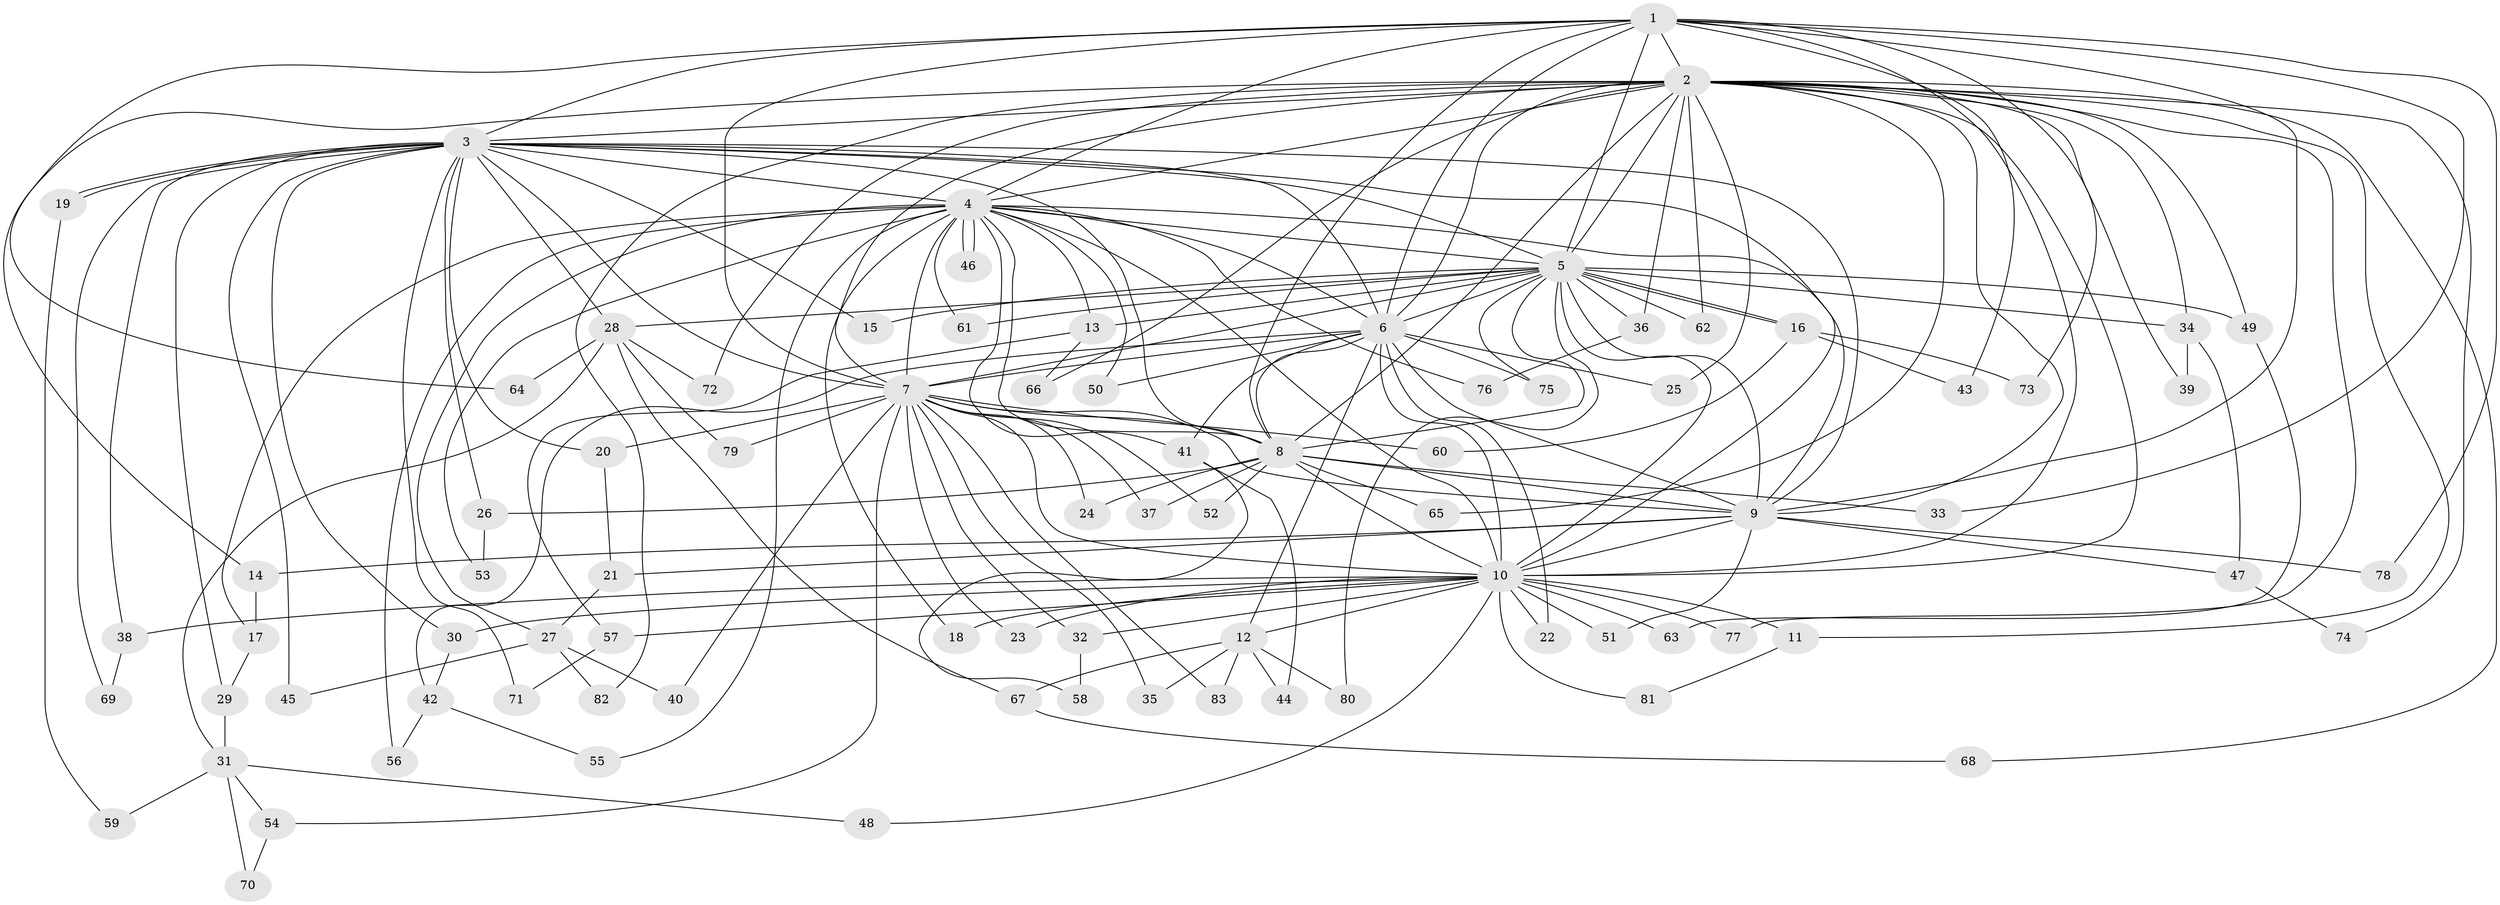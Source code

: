 // Generated by graph-tools (version 1.1) at 2025/25/03/09/25 03:25:51]
// undirected, 83 vertices, 191 edges
graph export_dot {
graph [start="1"]
  node [color=gray90,style=filled];
  1;
  2;
  3;
  4;
  5;
  6;
  7;
  8;
  9;
  10;
  11;
  12;
  13;
  14;
  15;
  16;
  17;
  18;
  19;
  20;
  21;
  22;
  23;
  24;
  25;
  26;
  27;
  28;
  29;
  30;
  31;
  32;
  33;
  34;
  35;
  36;
  37;
  38;
  39;
  40;
  41;
  42;
  43;
  44;
  45;
  46;
  47;
  48;
  49;
  50;
  51;
  52;
  53;
  54;
  55;
  56;
  57;
  58;
  59;
  60;
  61;
  62;
  63;
  64;
  65;
  66;
  67;
  68;
  69;
  70;
  71;
  72;
  73;
  74;
  75;
  76;
  77;
  78;
  79;
  80;
  81;
  82;
  83;
  1 -- 2;
  1 -- 3;
  1 -- 4;
  1 -- 5;
  1 -- 6;
  1 -- 7;
  1 -- 8;
  1 -- 9;
  1 -- 10;
  1 -- 33;
  1 -- 43;
  1 -- 64;
  1 -- 73;
  1 -- 78;
  2 -- 3;
  2 -- 4;
  2 -- 5;
  2 -- 6;
  2 -- 7;
  2 -- 8;
  2 -- 9;
  2 -- 10;
  2 -- 11;
  2 -- 14;
  2 -- 25;
  2 -- 34;
  2 -- 36;
  2 -- 39;
  2 -- 49;
  2 -- 62;
  2 -- 65;
  2 -- 66;
  2 -- 68;
  2 -- 72;
  2 -- 74;
  2 -- 77;
  2 -- 82;
  3 -- 4;
  3 -- 5;
  3 -- 6;
  3 -- 7;
  3 -- 8;
  3 -- 9;
  3 -- 10;
  3 -- 15;
  3 -- 19;
  3 -- 19;
  3 -- 20;
  3 -- 26;
  3 -- 28;
  3 -- 29;
  3 -- 30;
  3 -- 38;
  3 -- 45;
  3 -- 69;
  3 -- 71;
  4 -- 5;
  4 -- 6;
  4 -- 7;
  4 -- 8;
  4 -- 9;
  4 -- 10;
  4 -- 13;
  4 -- 17;
  4 -- 18;
  4 -- 27;
  4 -- 41;
  4 -- 46;
  4 -- 46;
  4 -- 50;
  4 -- 53;
  4 -- 55;
  4 -- 56;
  4 -- 61;
  4 -- 76;
  5 -- 6;
  5 -- 7;
  5 -- 8;
  5 -- 9;
  5 -- 10;
  5 -- 13;
  5 -- 15;
  5 -- 16;
  5 -- 16;
  5 -- 28;
  5 -- 34;
  5 -- 36;
  5 -- 49;
  5 -- 61;
  5 -- 62;
  5 -- 75;
  5 -- 80;
  6 -- 7;
  6 -- 8;
  6 -- 9;
  6 -- 10;
  6 -- 12;
  6 -- 22;
  6 -- 25;
  6 -- 41;
  6 -- 42;
  6 -- 50;
  6 -- 75;
  7 -- 8;
  7 -- 9;
  7 -- 10;
  7 -- 20;
  7 -- 23;
  7 -- 24;
  7 -- 32;
  7 -- 35;
  7 -- 37;
  7 -- 40;
  7 -- 52;
  7 -- 54;
  7 -- 60;
  7 -- 79;
  7 -- 83;
  8 -- 9;
  8 -- 10;
  8 -- 24;
  8 -- 26;
  8 -- 33;
  8 -- 37;
  8 -- 52;
  8 -- 65;
  9 -- 10;
  9 -- 14;
  9 -- 21;
  9 -- 47;
  9 -- 51;
  9 -- 78;
  10 -- 11;
  10 -- 12;
  10 -- 18;
  10 -- 22;
  10 -- 23;
  10 -- 30;
  10 -- 32;
  10 -- 38;
  10 -- 48;
  10 -- 51;
  10 -- 57;
  10 -- 63;
  10 -- 77;
  10 -- 81;
  11 -- 81;
  12 -- 35;
  12 -- 44;
  12 -- 67;
  12 -- 80;
  12 -- 83;
  13 -- 57;
  13 -- 66;
  14 -- 17;
  16 -- 43;
  16 -- 60;
  16 -- 73;
  17 -- 29;
  19 -- 59;
  20 -- 21;
  21 -- 27;
  26 -- 53;
  27 -- 40;
  27 -- 45;
  27 -- 82;
  28 -- 31;
  28 -- 64;
  28 -- 67;
  28 -- 72;
  28 -- 79;
  29 -- 31;
  30 -- 42;
  31 -- 48;
  31 -- 54;
  31 -- 59;
  31 -- 70;
  32 -- 58;
  34 -- 39;
  34 -- 47;
  36 -- 76;
  38 -- 69;
  41 -- 44;
  41 -- 58;
  42 -- 55;
  42 -- 56;
  47 -- 74;
  49 -- 63;
  54 -- 70;
  57 -- 71;
  67 -- 68;
}
